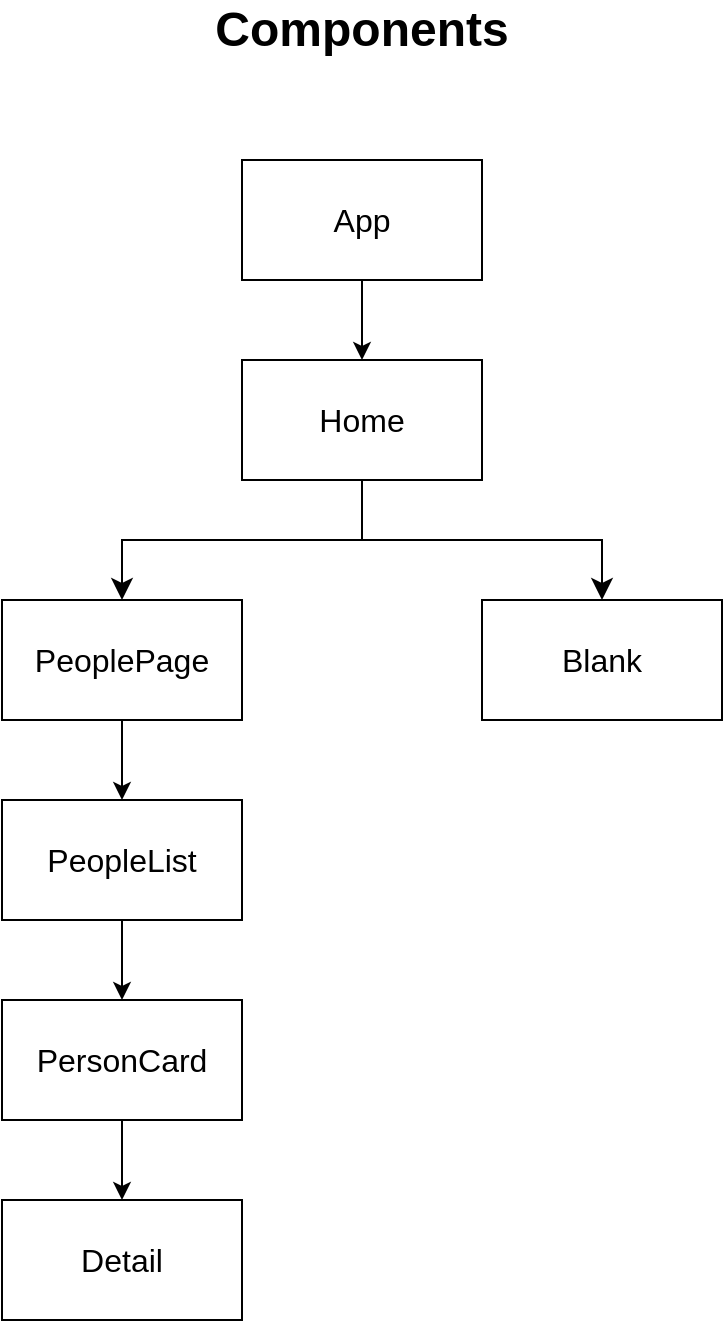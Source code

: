 <mxfile version="21.6.6">
  <diagram name="Page-1" id="KRV0S2rLu7yuDHwV4FsO">
    <mxGraphModel dx="1245" dy="677" grid="1" gridSize="10" guides="1" tooltips="1" connect="1" arrows="1" fold="1" page="1" pageScale="1" pageWidth="850" pageHeight="1100" math="0" shadow="0">
      <root>
        <mxCell id="0" />
        <mxCell id="1" parent="0" />
        <mxCell id="Miv3Y8_uLDQEiyi_fgAu-1" value="&lt;font style=&quot;font-size: 16px;&quot;&gt;App&lt;/font&gt;" style="rounded=0;whiteSpace=wrap;html=1;" vertex="1" parent="1">
          <mxGeometry x="350" y="130" width="120" height="60" as="geometry" />
        </mxCell>
        <mxCell id="Miv3Y8_uLDQEiyi_fgAu-2" value="&lt;font style=&quot;font-size: 16px;&quot;&gt;Home&lt;/font&gt;" style="rounded=0;whiteSpace=wrap;html=1;" vertex="1" parent="1">
          <mxGeometry x="350" y="230" width="120" height="60" as="geometry" />
        </mxCell>
        <mxCell id="Miv3Y8_uLDQEiyi_fgAu-3" value="&lt;font style=&quot;font-size: 16px;&quot;&gt;PeoplePage&lt;/font&gt;" style="rounded=0;whiteSpace=wrap;html=1;" vertex="1" parent="1">
          <mxGeometry x="230" y="350" width="120" height="60" as="geometry" />
        </mxCell>
        <mxCell id="Miv3Y8_uLDQEiyi_fgAu-4" value="&lt;font style=&quot;font-size: 16px;&quot;&gt;Blank&lt;/font&gt;" style="rounded=0;whiteSpace=wrap;html=1;" vertex="1" parent="1">
          <mxGeometry x="470" y="350" width="120" height="60" as="geometry" />
        </mxCell>
        <mxCell id="Miv3Y8_uLDQEiyi_fgAu-5" value="&lt;font style=&quot;font-size: 16px;&quot;&gt;PeopleList&lt;/font&gt;" style="rounded=0;whiteSpace=wrap;html=1;" vertex="1" parent="1">
          <mxGeometry x="230" y="450" width="120" height="60" as="geometry" />
        </mxCell>
        <mxCell id="Miv3Y8_uLDQEiyi_fgAu-6" value="&lt;font style=&quot;font-size: 16px;&quot;&gt;PersonCard&lt;/font&gt;" style="rounded=0;whiteSpace=wrap;html=1;" vertex="1" parent="1">
          <mxGeometry x="230" y="550" width="120" height="60" as="geometry" />
        </mxCell>
        <mxCell id="Miv3Y8_uLDQEiyi_fgAu-7" value="&lt;font style=&quot;font-size: 16px;&quot;&gt;Detail&lt;/font&gt;" style="rounded=0;whiteSpace=wrap;html=1;" vertex="1" parent="1">
          <mxGeometry x="230" y="650" width="120" height="60" as="geometry" />
        </mxCell>
        <mxCell id="Miv3Y8_uLDQEiyi_fgAu-8" value="" style="endArrow=classic;html=1;rounded=0;exitX=0.5;exitY=1;exitDx=0;exitDy=0;entryX=0.5;entryY=0;entryDx=0;entryDy=0;" edge="1" parent="1" source="Miv3Y8_uLDQEiyi_fgAu-1" target="Miv3Y8_uLDQEiyi_fgAu-2">
          <mxGeometry width="50" height="50" relative="1" as="geometry">
            <mxPoint x="390" y="480" as="sourcePoint" />
            <mxPoint x="440" y="430" as="targetPoint" />
          </mxGeometry>
        </mxCell>
        <mxCell id="Miv3Y8_uLDQEiyi_fgAu-10" value="" style="edgeStyle=elbowEdgeStyle;elbow=horizontal;endArrow=classic;html=1;curved=0;rounded=0;endSize=8;startSize=8;exitX=0.5;exitY=1;exitDx=0;exitDy=0;entryX=0.5;entryY=0;entryDx=0;entryDy=0;" edge="1" parent="1" source="Miv3Y8_uLDQEiyi_fgAu-2" target="Miv3Y8_uLDQEiyi_fgAu-3">
          <mxGeometry width="50" height="50" relative="1" as="geometry">
            <mxPoint x="390" y="480" as="sourcePoint" />
            <mxPoint x="440" y="430" as="targetPoint" />
          </mxGeometry>
        </mxCell>
        <mxCell id="Miv3Y8_uLDQEiyi_fgAu-12" value="" style="edgeStyle=segmentEdgeStyle;endArrow=classic;html=1;curved=0;rounded=0;endSize=8;startSize=8;entryX=0.5;entryY=0;entryDx=0;entryDy=0;" edge="1" parent="1" target="Miv3Y8_uLDQEiyi_fgAu-4">
          <mxGeometry width="50" height="50" relative="1" as="geometry">
            <mxPoint x="410" y="320" as="sourcePoint" />
            <mxPoint x="440" y="430" as="targetPoint" />
          </mxGeometry>
        </mxCell>
        <mxCell id="Miv3Y8_uLDQEiyi_fgAu-13" value="" style="endArrow=classic;html=1;rounded=0;exitX=0.5;exitY=1;exitDx=0;exitDy=0;entryX=0.5;entryY=0;entryDx=0;entryDy=0;" edge="1" parent="1" source="Miv3Y8_uLDQEiyi_fgAu-3" target="Miv3Y8_uLDQEiyi_fgAu-5">
          <mxGeometry width="50" height="50" relative="1" as="geometry">
            <mxPoint x="390" y="480" as="sourcePoint" />
            <mxPoint x="440" y="430" as="targetPoint" />
          </mxGeometry>
        </mxCell>
        <mxCell id="Miv3Y8_uLDQEiyi_fgAu-14" value="" style="endArrow=classic;html=1;rounded=0;exitX=0.5;exitY=1;exitDx=0;exitDy=0;entryX=0.5;entryY=0;entryDx=0;entryDy=0;" edge="1" parent="1" source="Miv3Y8_uLDQEiyi_fgAu-5" target="Miv3Y8_uLDQEiyi_fgAu-6">
          <mxGeometry width="50" height="50" relative="1" as="geometry">
            <mxPoint x="300" y="420" as="sourcePoint" />
            <mxPoint x="300" y="460" as="targetPoint" />
          </mxGeometry>
        </mxCell>
        <mxCell id="Miv3Y8_uLDQEiyi_fgAu-15" value="" style="endArrow=classic;html=1;rounded=0;exitX=0.5;exitY=1;exitDx=0;exitDy=0;entryX=0.5;entryY=0;entryDx=0;entryDy=0;" edge="1" parent="1" source="Miv3Y8_uLDQEiyi_fgAu-6" target="Miv3Y8_uLDQEiyi_fgAu-7">
          <mxGeometry width="50" height="50" relative="1" as="geometry">
            <mxPoint x="300" y="520" as="sourcePoint" />
            <mxPoint x="300" y="560" as="targetPoint" />
          </mxGeometry>
        </mxCell>
        <mxCell id="Miv3Y8_uLDQEiyi_fgAu-16" value="&lt;b&gt;&lt;font style=&quot;font-size: 24px;&quot;&gt;Components&lt;/font&gt;&lt;/b&gt;" style="text;strokeColor=none;align=center;fillColor=none;html=1;verticalAlign=middle;whiteSpace=wrap;rounded=0;" vertex="1" parent="1">
          <mxGeometry x="380" y="50" width="60" height="30" as="geometry" />
        </mxCell>
      </root>
    </mxGraphModel>
  </diagram>
</mxfile>
